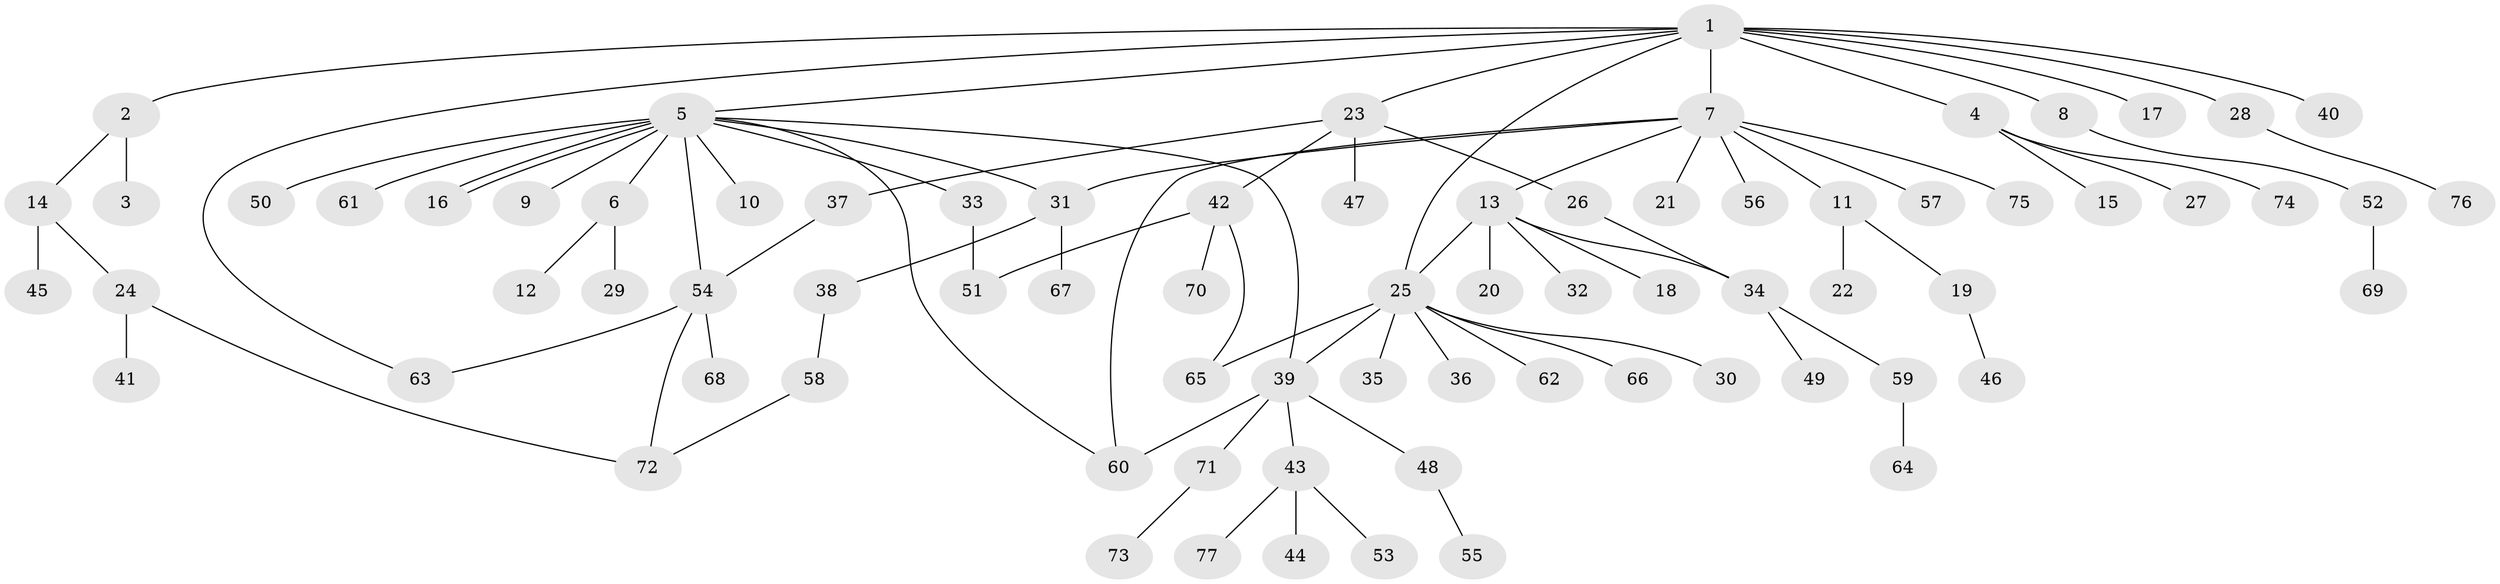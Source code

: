 // coarse degree distribution, {2: 0.125, 3: 0.125, 1: 0.4583333333333333, 8: 0.041666666666666664, 6: 0.08333333333333333, 5: 0.041666666666666664, 4: 0.08333333333333333, 7: 0.041666666666666664}
// Generated by graph-tools (version 1.1) at 2025/36/03/04/25 23:36:38]
// undirected, 77 vertices, 89 edges
graph export_dot {
  node [color=gray90,style=filled];
  1;
  2;
  3;
  4;
  5;
  6;
  7;
  8;
  9;
  10;
  11;
  12;
  13;
  14;
  15;
  16;
  17;
  18;
  19;
  20;
  21;
  22;
  23;
  24;
  25;
  26;
  27;
  28;
  29;
  30;
  31;
  32;
  33;
  34;
  35;
  36;
  37;
  38;
  39;
  40;
  41;
  42;
  43;
  44;
  45;
  46;
  47;
  48;
  49;
  50;
  51;
  52;
  53;
  54;
  55;
  56;
  57;
  58;
  59;
  60;
  61;
  62;
  63;
  64;
  65;
  66;
  67;
  68;
  69;
  70;
  71;
  72;
  73;
  74;
  75;
  76;
  77;
  1 -- 2;
  1 -- 4;
  1 -- 5;
  1 -- 7;
  1 -- 8;
  1 -- 17;
  1 -- 23;
  1 -- 25;
  1 -- 28;
  1 -- 40;
  1 -- 63;
  2 -- 3;
  2 -- 14;
  4 -- 15;
  4 -- 27;
  4 -- 74;
  5 -- 6;
  5 -- 9;
  5 -- 10;
  5 -- 16;
  5 -- 16;
  5 -- 31;
  5 -- 33;
  5 -- 39;
  5 -- 50;
  5 -- 54;
  5 -- 60;
  5 -- 61;
  6 -- 12;
  6 -- 29;
  7 -- 11;
  7 -- 13;
  7 -- 21;
  7 -- 31;
  7 -- 56;
  7 -- 57;
  7 -- 60;
  7 -- 75;
  8 -- 52;
  11 -- 19;
  11 -- 22;
  13 -- 18;
  13 -- 20;
  13 -- 25;
  13 -- 32;
  13 -- 34;
  14 -- 24;
  14 -- 45;
  19 -- 46;
  23 -- 26;
  23 -- 37;
  23 -- 42;
  23 -- 47;
  24 -- 41;
  24 -- 72;
  25 -- 30;
  25 -- 35;
  25 -- 36;
  25 -- 39;
  25 -- 62;
  25 -- 65;
  25 -- 66;
  26 -- 34;
  28 -- 76;
  31 -- 38;
  31 -- 67;
  33 -- 51;
  34 -- 49;
  34 -- 59;
  37 -- 54;
  38 -- 58;
  39 -- 43;
  39 -- 48;
  39 -- 60;
  39 -- 71;
  42 -- 51;
  42 -- 65;
  42 -- 70;
  43 -- 44;
  43 -- 53;
  43 -- 77;
  48 -- 55;
  52 -- 69;
  54 -- 63;
  54 -- 68;
  54 -- 72;
  58 -- 72;
  59 -- 64;
  71 -- 73;
}
